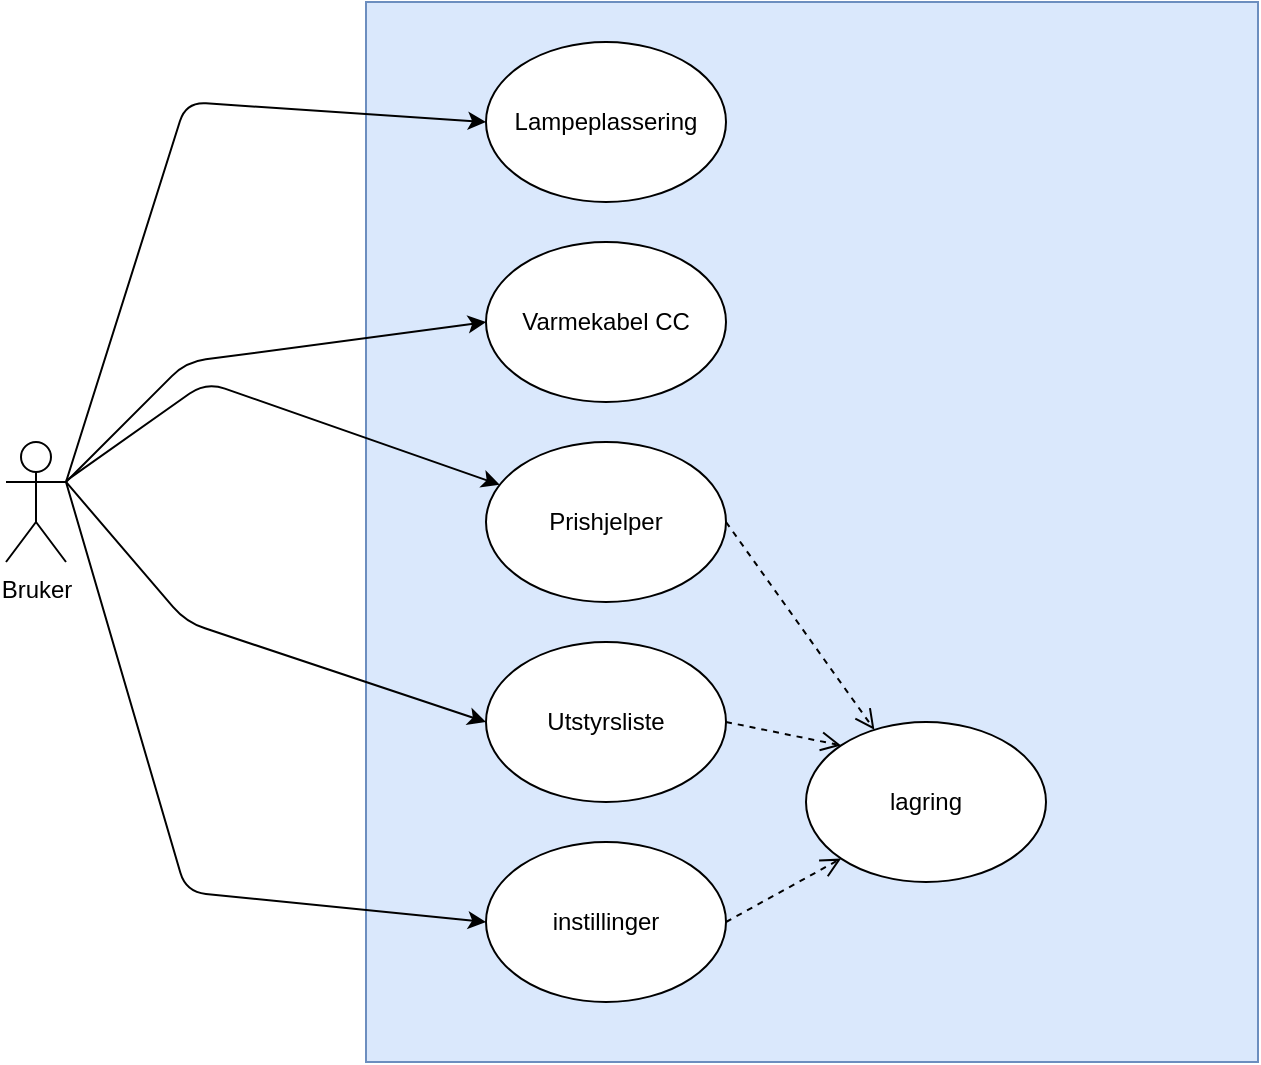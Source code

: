 <mxfile version="13.1.12" type="github"><diagram id="Gw2cvcBUTN6nHkoxgNHv" name="Page-1"><mxGraphModel dx="1422" dy="713" grid="1" gridSize="10" guides="1" tooltips="1" connect="1" arrows="1" fold="1" page="1" pageScale="1" pageWidth="827" pageHeight="1169" math="0" shadow="0"><root><mxCell id="0"/><mxCell id="1" parent="0"/><mxCell id="huKRcMz7WkF6DCZG_Hzh-1" value="Bruker" style="shape=umlActor;verticalLabelPosition=bottom;labelBackgroundColor=#ffffff;verticalAlign=top;html=1;outlineConnect=0;" parent="1" vertex="1"><mxGeometry x="150" y="320" width="30" height="60" as="geometry"/></mxCell><mxCell id="huKRcMz7WkF6DCZG_Hzh-2" value="" style="rounded=0;whiteSpace=wrap;html=1;fillColor=#dae8fc;strokeColor=#6c8ebf;" parent="1" vertex="1"><mxGeometry x="330" y="100" width="446" height="530" as="geometry"/></mxCell><mxCell id="huKRcMz7WkF6DCZG_Hzh-5" value="Lampeplassering" style="ellipse;whiteSpace=wrap;html=1;" parent="1" vertex="1"><mxGeometry x="390" y="120" width="120" height="80" as="geometry"/></mxCell><mxCell id="huKRcMz7WkF6DCZG_Hzh-6" value="Varmekabel CC" style="ellipse;whiteSpace=wrap;html=1;" parent="1" vertex="1"><mxGeometry x="390" y="220" width="120" height="80" as="geometry"/></mxCell><mxCell id="huKRcMz7WkF6DCZG_Hzh-7" value="Utstyrsliste" style="ellipse;whiteSpace=wrap;html=1;" parent="1" vertex="1"><mxGeometry x="390" y="420" width="120" height="80" as="geometry"/></mxCell><mxCell id="huKRcMz7WkF6DCZG_Hzh-8" value="instillinger" style="ellipse;whiteSpace=wrap;html=1;" parent="1" vertex="1"><mxGeometry x="390" y="520" width="120" height="80" as="geometry"/></mxCell><mxCell id="huKRcMz7WkF6DCZG_Hzh-9" value="" style="endArrow=classic;html=1;exitX=1;exitY=0.333;exitDx=0;exitDy=0;exitPerimeter=0;entryX=0;entryY=0.5;entryDx=0;entryDy=0;" parent="1" source="huKRcMz7WkF6DCZG_Hzh-1" target="huKRcMz7WkF6DCZG_Hzh-5" edge="1"><mxGeometry width="50" height="50" relative="1" as="geometry"><mxPoint x="160" y="250" as="sourcePoint"/><mxPoint x="210" y="200" as="targetPoint"/><Array as="points"><mxPoint x="240" y="150"/></Array></mxGeometry></mxCell><mxCell id="huKRcMz7WkF6DCZG_Hzh-10" value="" style="endArrow=classic;html=1;exitX=1;exitY=0.333;exitDx=0;exitDy=0;exitPerimeter=0;entryX=0;entryY=0.5;entryDx=0;entryDy=0;" parent="1" source="huKRcMz7WkF6DCZG_Hzh-1" target="huKRcMz7WkF6DCZG_Hzh-6" edge="1"><mxGeometry width="50" height="50" relative="1" as="geometry"><mxPoint x="50" y="340" as="sourcePoint"/><mxPoint x="100" y="290" as="targetPoint"/><Array as="points"><mxPoint x="240" y="280"/></Array></mxGeometry></mxCell><mxCell id="huKRcMz7WkF6DCZG_Hzh-11" value="" style="endArrow=classic;html=1;entryX=0;entryY=0.5;entryDx=0;entryDy=0;exitX=1;exitY=0.333;exitDx=0;exitDy=0;exitPerimeter=0;" parent="1" source="huKRcMz7WkF6DCZG_Hzh-1" target="huKRcMz7WkF6DCZG_Hzh-7" edge="1"><mxGeometry width="50" height="50" relative="1" as="geometry"><mxPoint x="90" y="550" as="sourcePoint"/><mxPoint x="140" y="500" as="targetPoint"/><Array as="points"><mxPoint x="240" y="410"/></Array></mxGeometry></mxCell><mxCell id="huKRcMz7WkF6DCZG_Hzh-12" value="" style="endArrow=classic;html=1;exitX=1;exitY=0.333;exitDx=0;exitDy=0;exitPerimeter=0;entryX=0;entryY=0.5;entryDx=0;entryDy=0;" parent="1" source="huKRcMz7WkF6DCZG_Hzh-1" target="huKRcMz7WkF6DCZG_Hzh-8" edge="1"><mxGeometry width="50" height="50" relative="1" as="geometry"><mxPoint x="140" y="680" as="sourcePoint"/><mxPoint x="190" y="630" as="targetPoint"/><Array as="points"><mxPoint x="240" y="545"/></Array></mxGeometry></mxCell><mxCell id="huKRcMz7WkF6DCZG_Hzh-14" value="lagring" style="ellipse;whiteSpace=wrap;html=1;" parent="1" vertex="1"><mxGeometry x="550" y="460" width="120" height="80" as="geometry"/></mxCell><mxCell id="huKRcMz7WkF6DCZG_Hzh-15" value="" style="html=1;verticalAlign=bottom;endArrow=open;dashed=1;endSize=8;exitX=1;exitY=0.5;exitDx=0;exitDy=0;entryX=0;entryY=1;entryDx=0;entryDy=0;" parent="1" source="huKRcMz7WkF6DCZG_Hzh-8" target="huKRcMz7WkF6DCZG_Hzh-14" edge="1"><mxGeometry x="-1" y="-195" relative="1" as="geometry"><mxPoint x="210" y="640" as="sourcePoint"/><mxPoint x="130" y="640" as="targetPoint"/><mxPoint x="-44" y="20" as="offset"/></mxGeometry></mxCell><mxCell id="huKRcMz7WkF6DCZG_Hzh-16" value="" style="html=1;verticalAlign=bottom;endArrow=open;dashed=1;endSize=8;exitX=1;exitY=0.5;exitDx=0;exitDy=0;entryX=0;entryY=0;entryDx=0;entryDy=0;" parent="1" source="huKRcMz7WkF6DCZG_Hzh-7" target="huKRcMz7WkF6DCZG_Hzh-14" edge="1"><mxGeometry x="-1" y="-195" relative="1" as="geometry"><mxPoint x="520" y="554.5" as="sourcePoint"/><mxPoint x="577.574" y="518.284" as="targetPoint"/><mxPoint x="-44" y="20" as="offset"/></mxGeometry></mxCell><mxCell id="U7UoZdtOcDdDpfqkcxBa-1" value="Prishjelper" style="ellipse;whiteSpace=wrap;html=1;" vertex="1" parent="1"><mxGeometry x="390" y="320" width="120" height="80" as="geometry"/></mxCell><mxCell id="U7UoZdtOcDdDpfqkcxBa-5" value="" style="endArrow=classic;html=1;" edge="1" parent="1" source="huKRcMz7WkF6DCZG_Hzh-1" target="U7UoZdtOcDdDpfqkcxBa-1"><mxGeometry width="50" height="50" relative="1" as="geometry"><mxPoint x="190" y="350" as="sourcePoint"/><mxPoint x="400" y="240" as="targetPoint"/><Array as="points"><mxPoint x="250" y="290"/></Array></mxGeometry></mxCell><mxCell id="U7UoZdtOcDdDpfqkcxBa-7" value="" style="html=1;verticalAlign=bottom;endArrow=open;dashed=1;endSize=8;exitX=1;exitY=0.5;exitDx=0;exitDy=0;" edge="1" parent="1" source="U7UoZdtOcDdDpfqkcxBa-1" target="huKRcMz7WkF6DCZG_Hzh-14"><mxGeometry x="-1" y="-195" relative="1" as="geometry"><mxPoint x="520" y="470" as="sourcePoint"/><mxPoint x="578" y="480" as="targetPoint"/><mxPoint x="-44" y="20" as="offset"/></mxGeometry></mxCell></root></mxGraphModel></diagram></mxfile>